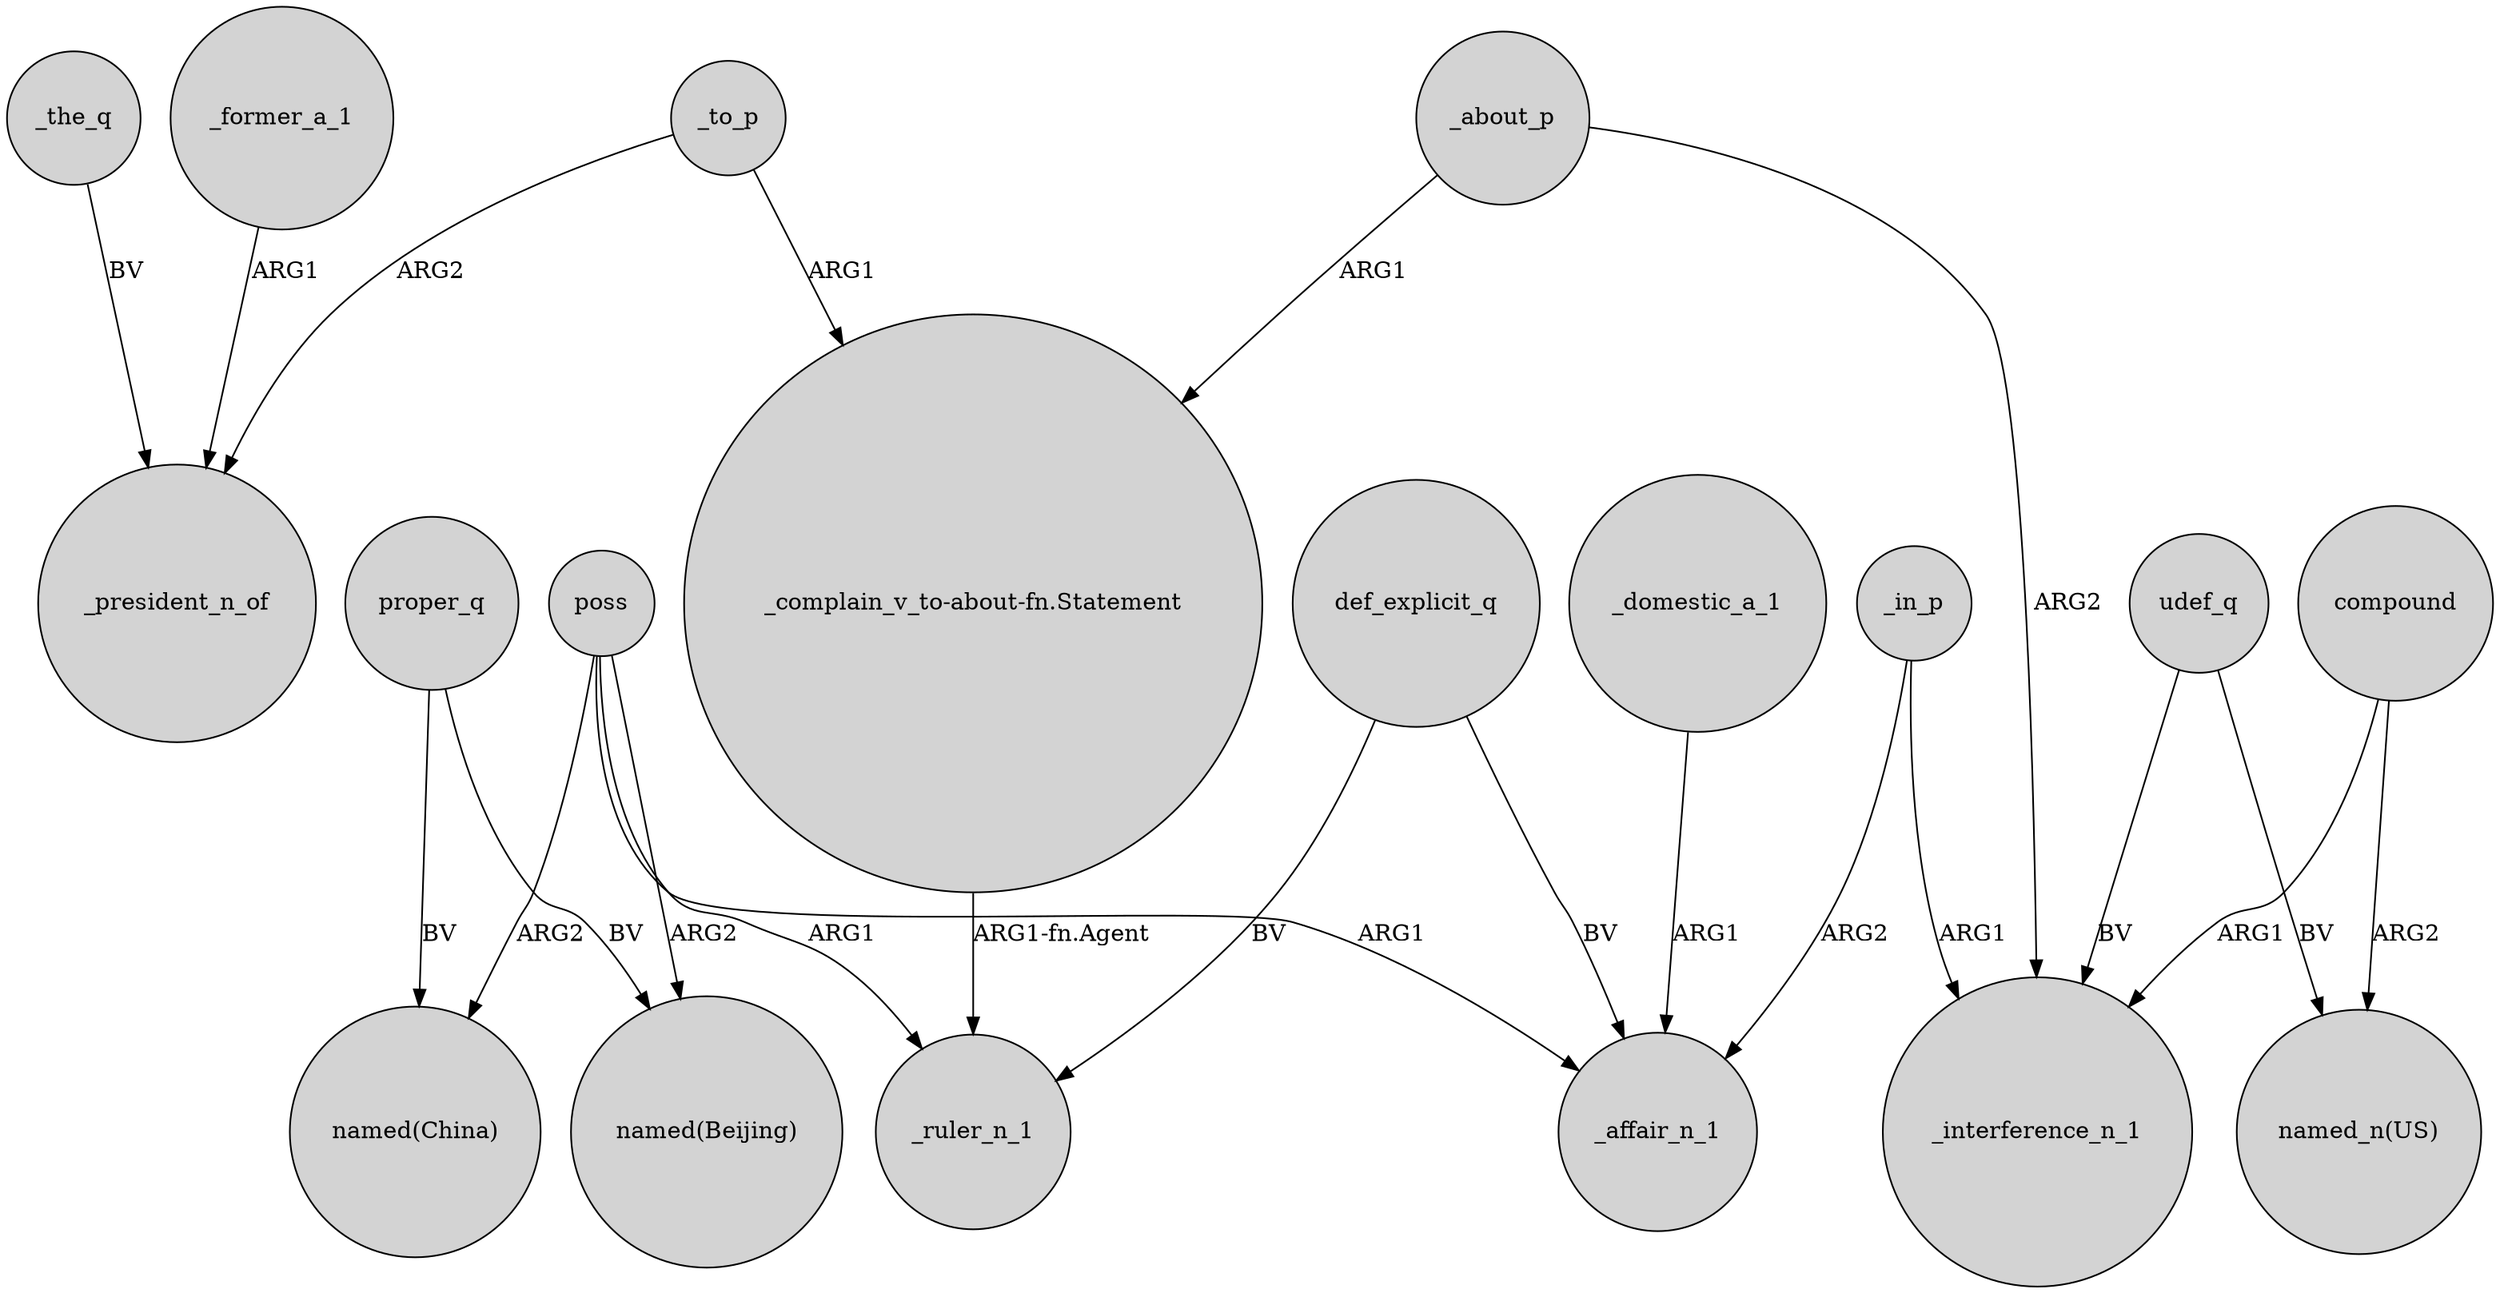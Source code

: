 digraph {
	node [shape=circle style=filled]
	_to_p -> _president_n_of [label=ARG2]
	compound -> _interference_n_1 [label=ARG1]
	_former_a_1 -> _president_n_of [label=ARG1]
	udef_q -> "named_n(US)" [label=BV]
	poss -> "named(Beijing)" [label=ARG2]
	_about_p -> "_complain_v_to-about-fn.Statement" [label=ARG1]
	def_explicit_q -> _ruler_n_1 [label=BV]
	_to_p -> "_complain_v_to-about-fn.Statement" [label=ARG1]
	poss -> _ruler_n_1 [label=ARG1]
	compound -> "named_n(US)" [label=ARG2]
	poss -> "named(China)" [label=ARG2]
	_about_p -> _interference_n_1 [label=ARG2]
	def_explicit_q -> _affair_n_1 [label=BV]
	_the_q -> _president_n_of [label=BV]
	udef_q -> _interference_n_1 [label=BV]
	proper_q -> "named(China)" [label=BV]
	poss -> _affair_n_1 [label=ARG1]
	_in_p -> _affair_n_1 [label=ARG2]
	_in_p -> _interference_n_1 [label=ARG1]
	"_complain_v_to-about-fn.Statement" -> _ruler_n_1 [label="ARG1-fn.Agent"]
	proper_q -> "named(Beijing)" [label=BV]
	_domestic_a_1 -> _affair_n_1 [label=ARG1]
}

